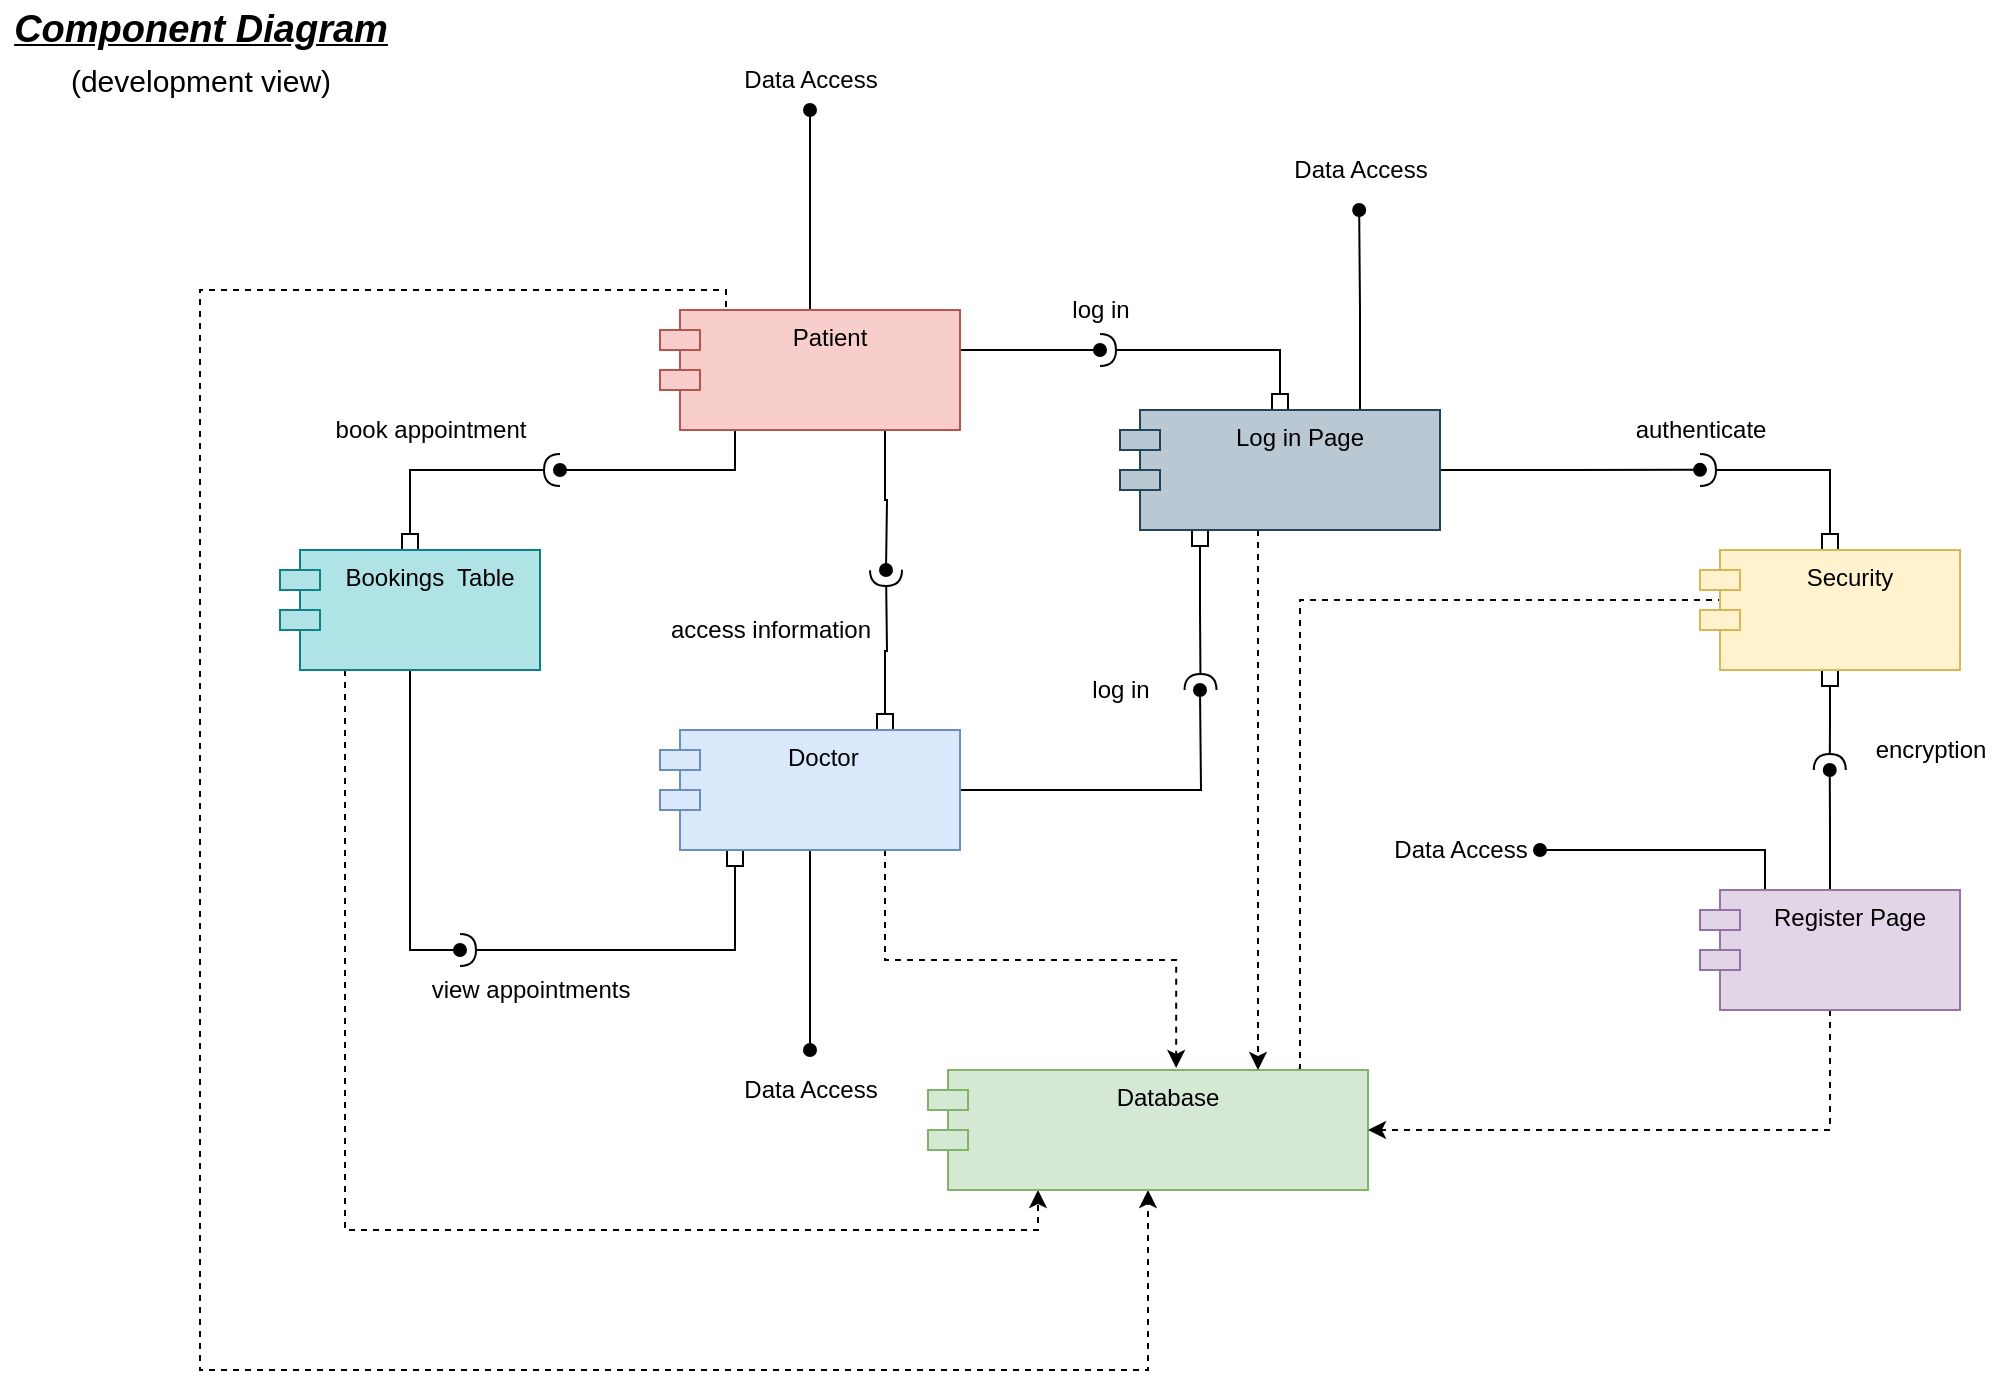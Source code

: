 <mxfile version="14.6.11" type="github"><diagram id="C5RBs43oDa-KdzZeNtuy" name="Page-1"><mxGraphModel dx="1655" dy="490" grid="1" gridSize="10" guides="1" tooltips="1" connect="1" arrows="1" fold="1" page="1" pageScale="1" pageWidth="827" pageHeight="1169" math="0" shadow="0"><root><mxCell id="WIyWlLk6GJQsqaUBKTNV-0"/><mxCell id="WIyWlLk6GJQsqaUBKTNV-1" parent="WIyWlLk6GJQsqaUBKTNV-0"/><mxCell id="WOIez00JcrWXBgxHw2dZ-29" style="edgeStyle=orthogonalEdgeStyle;rounded=0;orthogonalLoop=1;jettySize=auto;html=1;exitX=0.5;exitY=0;exitDx=0;exitDy=0;labelBackgroundColor=none;fontColor=none;startArrow=none;startFill=0;endArrow=oval;endFill=1;strokeColor=#000000;" parent="WIyWlLk6GJQsqaUBKTNV-1" source="WOIez00JcrWXBgxHw2dZ-0" edge="1"><mxGeometry relative="1" as="geometry"><mxPoint x="135" y="120" as="targetPoint"/><Array as="points"><mxPoint x="135" y="120"/></Array></mxGeometry></mxCell><mxCell id="WOIez00JcrWXBgxHw2dZ-31" style="edgeStyle=orthogonalEdgeStyle;rounded=0;orthogonalLoop=1;jettySize=auto;html=1;exitX=0.25;exitY=0;exitDx=0;exitDy=0;labelBackgroundColor=none;fontColor=none;startArrow=none;startFill=0;endArrow=classic;endFill=1;strokeColor=#000000;dashed=1;" parent="WIyWlLk6GJQsqaUBKTNV-1" source="WOIez00JcrWXBgxHw2dZ-0" target="WOIez00JcrWXBgxHw2dZ-5" edge="1"><mxGeometry relative="1" as="geometry"><mxPoint x="-190" y="445" as="targetPoint"/><Array as="points"><mxPoint x="93" y="210"/><mxPoint x="-170" y="210"/><mxPoint x="-170" y="750"/><mxPoint x="304" y="750"/></Array></mxGeometry></mxCell><mxCell id="7zlGunzjxQ0xw-DaFs79-17" style="edgeStyle=orthogonalEdgeStyle;rounded=0;orthogonalLoop=1;jettySize=auto;html=1;exitX=0.25;exitY=1;exitDx=0;exitDy=0;endArrow=oval;endFill=1;" edge="1" parent="WIyWlLk6GJQsqaUBKTNV-1" source="WOIez00JcrWXBgxHw2dZ-0"><mxGeometry relative="1" as="geometry"><mxPoint x="10" y="300" as="targetPoint"/><Array as="points"><mxPoint x="98" y="300"/></Array></mxGeometry></mxCell><mxCell id="7zlGunzjxQ0xw-DaFs79-18" style="edgeStyle=orthogonalEdgeStyle;rounded=0;orthogonalLoop=1;jettySize=auto;html=1;exitX=0.75;exitY=1;exitDx=0;exitDy=0;endArrow=oval;endFill=1;" edge="1" parent="WIyWlLk6GJQsqaUBKTNV-1" source="WOIez00JcrWXBgxHw2dZ-0"><mxGeometry relative="1" as="geometry"><mxPoint x="173" y="350" as="targetPoint"/></mxGeometry></mxCell><mxCell id="7zlGunzjxQ0xw-DaFs79-24" style="edgeStyle=orthogonalEdgeStyle;rounded=0;orthogonalLoop=1;jettySize=auto;html=1;exitX=1;exitY=0.25;exitDx=0;exitDy=0;endArrow=oval;endFill=1;" edge="1" parent="WIyWlLk6GJQsqaUBKTNV-1" source="WOIez00JcrWXBgxHw2dZ-0"><mxGeometry relative="1" as="geometry"><mxPoint x="280" y="240" as="targetPoint"/><Array as="points"><mxPoint x="210" y="240"/></Array></mxGeometry></mxCell><mxCell id="WOIez00JcrWXBgxHw2dZ-0" value="Patient" style="shape=module;align=left;spacingLeft=20;align=center;verticalAlign=top;fillColor=#f8cecc;strokeColor=#b85450;" parent="WIyWlLk6GJQsqaUBKTNV-1" vertex="1"><mxGeometry x="60" y="220" width="150" height="60" as="geometry"/></mxCell><mxCell id="WOIez00JcrWXBgxHw2dZ-27" style="edgeStyle=orthogonalEdgeStyle;rounded=0;orthogonalLoop=1;jettySize=auto;html=1;exitX=0.5;exitY=1;exitDx=0;exitDy=0;labelBackgroundColor=none;fontColor=none;startArrow=none;startFill=0;endArrow=oval;endFill=1;strokeColor=#000000;" parent="WIyWlLk6GJQsqaUBKTNV-1" source="WOIez00JcrWXBgxHw2dZ-2" edge="1"><mxGeometry relative="1" as="geometry"><mxPoint x="135" y="590" as="targetPoint"/></mxGeometry></mxCell><mxCell id="WOIez00JcrWXBgxHw2dZ-32" style="edgeStyle=orthogonalEdgeStyle;rounded=0;orthogonalLoop=1;jettySize=auto;html=1;exitX=0.75;exitY=1;exitDx=0;exitDy=0;entryX=0.564;entryY=-0.017;entryDx=0;entryDy=0;entryPerimeter=0;labelBackgroundColor=none;fontColor=none;startArrow=none;startFill=0;endArrow=classic;endFill=1;strokeColor=#000000;dashed=1;" parent="WIyWlLk6GJQsqaUBKTNV-1" source="WOIez00JcrWXBgxHw2dZ-2" target="WOIez00JcrWXBgxHw2dZ-5" edge="1"><mxGeometry relative="1" as="geometry"/></mxCell><mxCell id="7zlGunzjxQ0xw-DaFs79-20" style="edgeStyle=orthogonalEdgeStyle;rounded=0;orthogonalLoop=1;jettySize=auto;html=1;exitX=0.75;exitY=0;exitDx=0;exitDy=0;endArrow=halfCircle;endFill=0;startArrow=box;startFill=0;" edge="1" parent="WIyWlLk6GJQsqaUBKTNV-1" source="WOIez00JcrWXBgxHw2dZ-2"><mxGeometry relative="1" as="geometry"><mxPoint x="173" y="350" as="targetPoint"/></mxGeometry></mxCell><mxCell id="7zlGunzjxQ0xw-DaFs79-27" style="edgeStyle=orthogonalEdgeStyle;rounded=0;orthogonalLoop=1;jettySize=auto;html=1;exitX=1;exitY=0.5;exitDx=0;exitDy=0;endArrow=oval;endFill=1;" edge="1" parent="WIyWlLk6GJQsqaUBKTNV-1" source="WOIez00JcrWXBgxHw2dZ-2"><mxGeometry relative="1" as="geometry"><mxPoint x="330" y="410" as="targetPoint"/></mxGeometry></mxCell><mxCell id="7zlGunzjxQ0xw-DaFs79-40" style="edgeStyle=orthogonalEdgeStyle;rounded=0;orthogonalLoop=1;jettySize=auto;html=1;exitX=0.25;exitY=1;exitDx=0;exitDy=0;startArrow=box;startFill=0;endArrow=halfCircle;endFill=0;" edge="1" parent="WIyWlLk6GJQsqaUBKTNV-1" source="WOIez00JcrWXBgxHw2dZ-2"><mxGeometry relative="1" as="geometry"><mxPoint x="-40" y="540" as="targetPoint"/><Array as="points"><mxPoint x="97" y="540"/></Array></mxGeometry></mxCell><mxCell id="WOIez00JcrWXBgxHw2dZ-2" value="Doctor  " style="shape=module;align=left;spacingLeft=20;align=center;verticalAlign=top;fillColor=#dae8fc;strokeColor=#6c8ebf;" parent="WIyWlLk6GJQsqaUBKTNV-1" vertex="1"><mxGeometry x="60" y="430" width="150" height="60" as="geometry"/></mxCell><mxCell id="WOIez00JcrWXBgxHw2dZ-17" style="edgeStyle=orthogonalEdgeStyle;rounded=0;orthogonalLoop=1;jettySize=auto;html=1;exitX=0;exitY=0.75;exitDx=10;exitDy=0;exitPerimeter=0;entryX=0.841;entryY=-0.017;entryDx=0;entryDy=0;endArrow=classic;endFill=1;entryPerimeter=0;dashed=1;" parent="WIyWlLk6GJQsqaUBKTNV-1" source="WOIez00JcrWXBgxHw2dZ-3" target="WOIez00JcrWXBgxHw2dZ-5" edge="1"><mxGeometry relative="1" as="geometry"><Array as="points"><mxPoint x="380" y="365"/><mxPoint x="380" y="600"/></Array></mxGeometry></mxCell><mxCell id="7zlGunzjxQ0xw-DaFs79-32" style="edgeStyle=orthogonalEdgeStyle;rounded=0;orthogonalLoop=1;jettySize=auto;html=1;exitX=0.5;exitY=0;exitDx=0;exitDy=0;endArrow=halfCircle;endFill=0;startArrow=box;startFill=0;" edge="1" parent="WIyWlLk6GJQsqaUBKTNV-1" source="WOIez00JcrWXBgxHw2dZ-3"><mxGeometry relative="1" as="geometry"><mxPoint x="580" y="300" as="targetPoint"/><Array as="points"><mxPoint x="645" y="300"/></Array></mxGeometry></mxCell><mxCell id="7zlGunzjxQ0xw-DaFs79-33" style="edgeStyle=orthogonalEdgeStyle;rounded=0;orthogonalLoop=1;jettySize=auto;html=1;exitX=0.5;exitY=1;exitDx=0;exitDy=0;endArrow=halfCircle;endFill=0;startArrow=box;startFill=0;" edge="1" parent="WIyWlLk6GJQsqaUBKTNV-1" source="WOIez00JcrWXBgxHw2dZ-3"><mxGeometry relative="1" as="geometry"><mxPoint x="644.882" y="450" as="targetPoint"/></mxGeometry></mxCell><mxCell id="WOIez00JcrWXBgxHw2dZ-3" value="Security" style="shape=module;align=left;spacingLeft=20;align=center;verticalAlign=top;fillColor=#fff2cc;strokeColor=#d6b656;" parent="WIyWlLk6GJQsqaUBKTNV-1" vertex="1"><mxGeometry x="580" y="340" width="130" height="60" as="geometry"/></mxCell><mxCell id="WOIez00JcrWXBgxHw2dZ-11" style="edgeStyle=orthogonalEdgeStyle;rounded=0;orthogonalLoop=1;jettySize=auto;html=1;exitX=0.25;exitY=1;exitDx=0;exitDy=0;entryX=0.25;entryY=1;entryDx=0;entryDy=0;endArrow=classic;endFill=1;dashed=1;" parent="WIyWlLk6GJQsqaUBKTNV-1" source="WOIez00JcrWXBgxHw2dZ-4" target="WOIez00JcrWXBgxHw2dZ-5" edge="1"><mxGeometry relative="1" as="geometry"/></mxCell><mxCell id="7zlGunzjxQ0xw-DaFs79-10" style="edgeStyle=orthogonalEdgeStyle;rounded=0;orthogonalLoop=1;jettySize=auto;html=1;exitX=0.5;exitY=1;exitDx=0;exitDy=0;endArrow=oval;endFill=1;" edge="1" parent="WIyWlLk6GJQsqaUBKTNV-1" source="WOIez00JcrWXBgxHw2dZ-4"><mxGeometry relative="1" as="geometry"><mxPoint x="-40" y="540" as="targetPoint"/><Array as="points"><mxPoint x="-65" y="540"/></Array></mxGeometry></mxCell><mxCell id="7zlGunzjxQ0xw-DaFs79-14" style="edgeStyle=orthogonalEdgeStyle;rounded=0;orthogonalLoop=1;jettySize=auto;html=1;exitX=0.5;exitY=0;exitDx=0;exitDy=0;endArrow=halfCircle;endFill=0;startArrow=box;startFill=0;" edge="1" parent="WIyWlLk6GJQsqaUBKTNV-1" source="WOIez00JcrWXBgxHw2dZ-4"><mxGeometry relative="1" as="geometry"><mxPoint x="10" y="300" as="targetPoint"/><Array as="points"><mxPoint x="-65" y="300"/></Array></mxGeometry></mxCell><mxCell id="WOIez00JcrWXBgxHw2dZ-4" value="Bookings  Table" style="shape=module;align=left;spacingLeft=20;align=center;verticalAlign=top;fillColor=#b0e3e6;strokeColor=#0e8088;" parent="WIyWlLk6GJQsqaUBKTNV-1" vertex="1"><mxGeometry x="-130" y="340" width="130" height="60" as="geometry"/></mxCell><mxCell id="WOIez00JcrWXBgxHw2dZ-5" value="Database" style="shape=module;align=left;spacingLeft=20;align=center;verticalAlign=top;fillColor=#d5e8d4;strokeColor=#82b366;" parent="WIyWlLk6GJQsqaUBKTNV-1" vertex="1"><mxGeometry x="194" y="600" width="220" height="60" as="geometry"/></mxCell><mxCell id="WOIez00JcrWXBgxHw2dZ-12" style="edgeStyle=orthogonalEdgeStyle;rounded=0;orthogonalLoop=1;jettySize=auto;html=1;endArrow=classic;endFill=1;dashed=1;" parent="WIyWlLk6GJQsqaUBKTNV-1" source="WOIez00JcrWXBgxHw2dZ-6" edge="1"><mxGeometry relative="1" as="geometry"><Array as="points"><mxPoint x="359" y="390"/><mxPoint x="359" y="390"/></Array><mxPoint x="359" y="600" as="targetPoint"/></mxGeometry></mxCell><mxCell id="7zlGunzjxQ0xw-DaFs79-25" style="edgeStyle=orthogonalEdgeStyle;rounded=0;orthogonalLoop=1;jettySize=auto;html=1;exitX=0.5;exitY=0;exitDx=0;exitDy=0;endArrow=halfCircle;endFill=0;startArrow=box;startFill=0;" edge="1" parent="WIyWlLk6GJQsqaUBKTNV-1" source="WOIez00JcrWXBgxHw2dZ-6"><mxGeometry relative="1" as="geometry"><mxPoint x="280" y="240" as="targetPoint"/><Array as="points"><mxPoint x="355" y="240"/><mxPoint x="290" y="240"/></Array></mxGeometry></mxCell><mxCell id="7zlGunzjxQ0xw-DaFs79-29" style="edgeStyle=orthogonalEdgeStyle;rounded=0;orthogonalLoop=1;jettySize=auto;html=1;exitX=0.25;exitY=1;exitDx=0;exitDy=0;endArrow=halfCircle;endFill=0;startArrow=box;startFill=0;" edge="1" parent="WIyWlLk6GJQsqaUBKTNV-1" source="WOIez00JcrWXBgxHw2dZ-6"><mxGeometry relative="1" as="geometry"><mxPoint x="330.276" y="410" as="targetPoint"/></mxGeometry></mxCell><mxCell id="7zlGunzjxQ0xw-DaFs79-31" style="edgeStyle=orthogonalEdgeStyle;rounded=0;orthogonalLoop=1;jettySize=auto;html=1;exitX=1;exitY=0.5;exitDx=0;exitDy=0;endArrow=oval;endFill=1;" edge="1" parent="WIyWlLk6GJQsqaUBKTNV-1" source="WOIez00JcrWXBgxHw2dZ-6"><mxGeometry relative="1" as="geometry"><mxPoint x="580" y="299.931" as="targetPoint"/></mxGeometry></mxCell><mxCell id="7zlGunzjxQ0xw-DaFs79-35" style="edgeStyle=orthogonalEdgeStyle;rounded=0;orthogonalLoop=1;jettySize=auto;html=1;exitX=0.75;exitY=0;exitDx=0;exitDy=0;endArrow=oval;endFill=1;" edge="1" parent="WIyWlLk6GJQsqaUBKTNV-1" source="WOIez00JcrWXBgxHw2dZ-6"><mxGeometry relative="1" as="geometry"><mxPoint x="409.588" y="170" as="targetPoint"/></mxGeometry></mxCell><mxCell id="WOIez00JcrWXBgxHw2dZ-6" value="Log in Page" style="shape=module;align=left;spacingLeft=20;align=center;verticalAlign=top;fillColor=#bac8d3;strokeColor=#23445d;" parent="WIyWlLk6GJQsqaUBKTNV-1" vertex="1"><mxGeometry x="290" y="270" width="160" height="60" as="geometry"/></mxCell><mxCell id="WOIez00JcrWXBgxHw2dZ-16" value="authenticate" style="text;html=1;align=center;verticalAlign=middle;resizable=0;points=[];autosize=1;strokeColor=none;" parent="WIyWlLk6GJQsqaUBKTNV-1" vertex="1"><mxGeometry x="540" y="270" width="80" height="20" as="geometry"/></mxCell><mxCell id="WOIez00JcrWXBgxHw2dZ-18" value="book appointment" style="text;html=1;align=center;verticalAlign=middle;resizable=0;points=[];autosize=1;strokeColor=none;fontColor=none;" parent="WIyWlLk6GJQsqaUBKTNV-1" vertex="1"><mxGeometry x="-110" y="270" width="110" height="20" as="geometry"/></mxCell><mxCell id="WOIez00JcrWXBgxHw2dZ-20" value="view appointments" style="text;html=1;align=center;verticalAlign=middle;resizable=0;points=[];autosize=1;strokeColor=none;fontColor=none;" parent="WIyWlLk6GJQsqaUBKTNV-1" vertex="1"><mxGeometry x="-60" y="550" width="110" height="20" as="geometry"/></mxCell><mxCell id="WOIez00JcrWXBgxHw2dZ-21" value="access information" style="text;html=1;align=center;verticalAlign=middle;resizable=0;points=[];autosize=1;strokeColor=none;fontColor=none;" parent="WIyWlLk6GJQsqaUBKTNV-1" vertex="1"><mxGeometry x="55" y="370" width="120" height="20" as="geometry"/></mxCell><mxCell id="WOIez00JcrWXBgxHw2dZ-23" value="encryption" style="text;html=1;align=center;verticalAlign=middle;resizable=0;points=[];autosize=1;strokeColor=none;fontColor=none;" parent="WIyWlLk6GJQsqaUBKTNV-1" vertex="1"><mxGeometry x="660" y="430" width="70" height="20" as="geometry"/></mxCell><mxCell id="WOIez00JcrWXBgxHw2dZ-25" style="edgeStyle=orthogonalEdgeStyle;rounded=0;orthogonalLoop=1;jettySize=auto;html=1;exitX=0.5;exitY=1;exitDx=0;exitDy=0;entryX=1;entryY=0.5;entryDx=0;entryDy=0;dashed=1;labelBackgroundColor=none;fontColor=none;startArrow=none;startFill=0;endArrow=classic;endFill=1;" parent="WIyWlLk6GJQsqaUBKTNV-1" source="WOIez00JcrWXBgxHw2dZ-24" target="WOIez00JcrWXBgxHw2dZ-5" edge="1"><mxGeometry relative="1" as="geometry"/></mxCell><mxCell id="7zlGunzjxQ0xw-DaFs79-34" style="edgeStyle=orthogonalEdgeStyle;rounded=0;orthogonalLoop=1;jettySize=auto;html=1;exitX=0.5;exitY=0;exitDx=0;exitDy=0;endArrow=oval;endFill=1;" edge="1" parent="WIyWlLk6GJQsqaUBKTNV-1" source="WOIez00JcrWXBgxHw2dZ-24"><mxGeometry relative="1" as="geometry"><mxPoint x="644.882" y="450" as="targetPoint"/></mxGeometry></mxCell><mxCell id="7zlGunzjxQ0xw-DaFs79-36" style="edgeStyle=orthogonalEdgeStyle;rounded=0;orthogonalLoop=1;jettySize=auto;html=1;exitX=0.25;exitY=0;exitDx=0;exitDy=0;endArrow=oval;endFill=1;" edge="1" parent="WIyWlLk6GJQsqaUBKTNV-1" source="WOIez00JcrWXBgxHw2dZ-24"><mxGeometry relative="1" as="geometry"><mxPoint x="500" y="490" as="targetPoint"/><Array as="points"><mxPoint x="613" y="490"/></Array></mxGeometry></mxCell><mxCell id="WOIez00JcrWXBgxHw2dZ-24" value="Register Page" style="shape=module;align=left;spacingLeft=20;align=center;verticalAlign=top;fillColor=#e1d5e7;strokeColor=#9673a6;" parent="WIyWlLk6GJQsqaUBKTNV-1" vertex="1"><mxGeometry x="580" y="510" width="130" height="60" as="geometry"/></mxCell><mxCell id="WOIez00JcrWXBgxHw2dZ-28" value="Data Access" style="text;html=1;align=center;verticalAlign=middle;resizable=0;points=[];autosize=1;strokeColor=none;fontColor=none;" parent="WIyWlLk6GJQsqaUBKTNV-1" vertex="1"><mxGeometry x="95" y="600" width="80" height="20" as="geometry"/></mxCell><mxCell id="WOIez00JcrWXBgxHw2dZ-30" value="Data Access" style="text;html=1;align=center;verticalAlign=middle;resizable=0;points=[];autosize=1;strokeColor=none;fontColor=none;" parent="WIyWlLk6GJQsqaUBKTNV-1" vertex="1"><mxGeometry x="95" y="95" width="80" height="20" as="geometry"/></mxCell><mxCell id="WOIez00JcrWXBgxHw2dZ-33" value="Component Diagram" style="text;html=1;align=center;verticalAlign=middle;resizable=0;points=[];autosize=1;strokeColor=none;fontColor=none;fontSize=19;fontStyle=7" parent="WIyWlLk6GJQsqaUBKTNV-1" vertex="1"><mxGeometry x="-270" y="65" width="200" height="30" as="geometry"/></mxCell><mxCell id="7zlGunzjxQ0xw-DaFs79-26" value="log in" style="text;html=1;align=center;verticalAlign=middle;resizable=0;points=[];autosize=1;strokeColor=none;" vertex="1" parent="WIyWlLk6GJQsqaUBKTNV-1"><mxGeometry x="260" y="210" width="40" height="20" as="geometry"/></mxCell><mxCell id="7zlGunzjxQ0xw-DaFs79-30" value="log in" style="text;html=1;align=center;verticalAlign=middle;resizable=0;points=[];autosize=1;strokeColor=none;" vertex="1" parent="WIyWlLk6GJQsqaUBKTNV-1"><mxGeometry x="270" y="400" width="40" height="20" as="geometry"/></mxCell><mxCell id="7zlGunzjxQ0xw-DaFs79-38" value="Data Access" style="text;html=1;align=center;verticalAlign=middle;resizable=0;points=[];autosize=1;strokeColor=none;fontColor=none;" vertex="1" parent="WIyWlLk6GJQsqaUBKTNV-1"><mxGeometry x="420" y="480" width="80" height="20" as="geometry"/></mxCell><mxCell id="7zlGunzjxQ0xw-DaFs79-39" value="Data Access" style="text;html=1;align=center;verticalAlign=middle;resizable=0;points=[];autosize=1;strokeColor=none;fontColor=none;" vertex="1" parent="WIyWlLk6GJQsqaUBKTNV-1"><mxGeometry x="370" y="140" width="80" height="20" as="geometry"/></mxCell><mxCell id="7zlGunzjxQ0xw-DaFs79-41" value="(development view)" style="text;html=1;align=center;verticalAlign=middle;resizable=0;points=[];autosize=1;strokeColor=none;fontSize=15;" vertex="1" parent="WIyWlLk6GJQsqaUBKTNV-1"><mxGeometry x="-245" y="95" width="150" height="20" as="geometry"/></mxCell></root></mxGraphModel></diagram></mxfile>